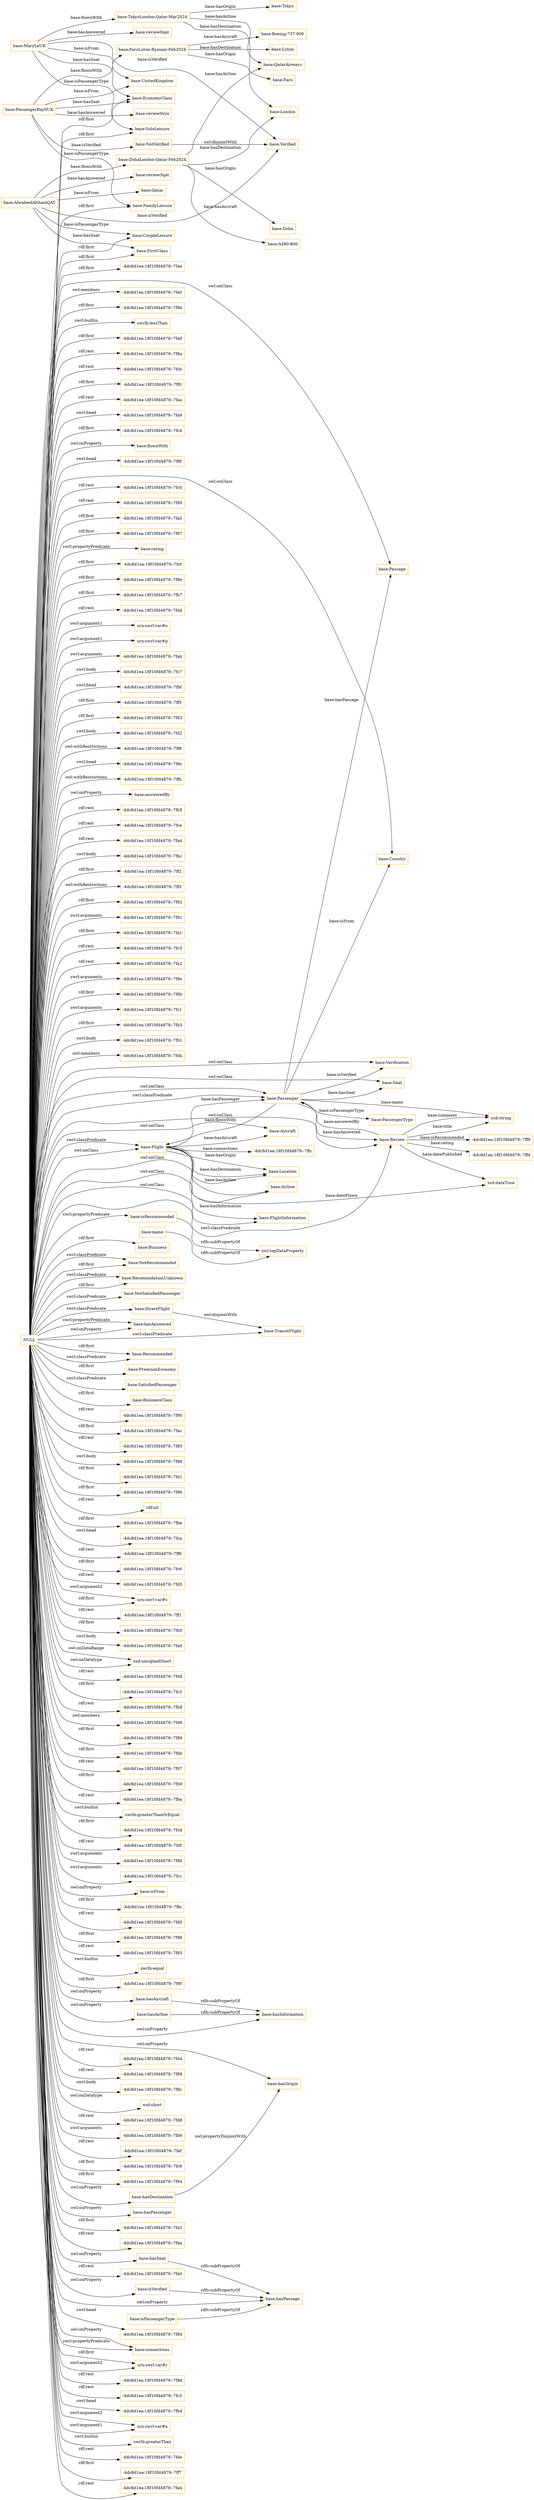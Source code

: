 digraph ar2dtool_diagram { 
rankdir=LR;
size="1501"
node [shape = rectangle, color="orange"]; "base:EconomyClass" "base:CoupleLeisure" "base:Country" "base:Business" "base:NotRecommended" "base:Flight" "base:RecomendationUnknown" "base:Location" "base:Passenger" "base:NotSatisfiedPassenger" "base:DirectFlight" "base:SoloLeisure" "base:Aircraft" "base:Recommended" "base:FamilyLeisure" "base:PremiumEconomy" "base:FirstClass" "base:Verified" "base:Review" "base:TransitFlight" "base:Seat" "base:NotVerified" "base:SatisfiedPassenger" "base:Airline" "base:FlightInformation" "base:BusinessClass" "base:Passage" "base:Verification" "base:PassengerType" ; /*classes style*/
	"NULL" -> "base:PremiumEconomy" [ label = "rdf:first" ];
	"NULL" -> "base:Seat" [ label = "owl:onClass" ];
	"NULL" -> "-4dc8d1ea:18f10fd4879:-7f90" [ label = "rdf:rest" ];
	"NULL" -> "base:SoloLeisure" [ label = "rdf:first" ];
	"NULL" -> "-4dc8d1ea:18f10fd4879:-7fac" [ label = "rdf:first" ];
	"NULL" -> "base:NotRecommended" [ label = "rdf:first" ];
	"NULL" -> "-4dc8d1ea:18f10fd4879:-7f85" [ label = "rdf:rest" ];
	"NULL" -> "-4dc8d1ea:18f10fd4879:-7f99" [ label = "swrl:body" ];
	"NULL" -> "-4dc8d1ea:18f10fd4879:-7fd1" [ label = "rdf:first" ];
	"NULL" -> "-4dc8d1ea:18f10fd4879:-7f96" [ label = "rdf:first" ];
	"NULL" -> "rdf:nil" [ label = "rdf:rest" ];
	"NULL" -> "-4dc8d1ea:18f10fd4879:-7fbe" [ label = "rdf:first" ];
	"NULL" -> "base:Location" [ label = "owl:onClass" ];
	"NULL" -> "-4dc8d1ea:18f10fd4879:-7fca" [ label = "swrl:head" ];
	"NULL" -> "-4dc8d1ea:18f10fd4879:-7ff6" [ label = "rdf:rest" ];
	"NULL" -> "-4dc8d1ea:18f10fd4879:-7fc6" [ label = "rdf:first" ];
	"NULL" -> "-4dc8d1ea:18f10fd4879:-7fd5" [ label = "rdf:rest" ];
	"NULL" -> "urn:swrl:var#c" [ label = "rdf:first" ];
	"NULL" -> "-4dc8d1ea:18f10fd4879:-7ff1" [ label = "rdf:rest" ];
	"NULL" -> "-4dc8d1ea:18f10fd4879:-7fb0" [ label = "rdf:first" ];
	"NULL" -> "-4dc8d1ea:18f10fd4879:-7fa6" [ label = "swrl:body" ];
	"NULL" -> "base:Recommended" [ label = "swrl:classPredicate" ];
	"NULL" -> "xsd:unsignedShort" [ label = "owl:onDatatype" ];
	"NULL" -> "-4dc8d1ea:18f10fd4879:-7fd9" [ label = "rdf:rest" ];
	"NULL" -> "-4dc8d1ea:18f10fd4879:-7fc2" [ label = "rdf:first" ];
	"NULL" -> "-4dc8d1ea:18f10fd4879:-7fb8" [ label = "rdf:rest" ];
	"NULL" -> "-4dc8d1ea:18f10fd4879:-7fd6" [ label = "owl:members" ];
	"NULL" -> "base:Passenger" [ label = "owl:onClass" ];
	"NULL" -> "-4dc8d1ea:18f10fd4879:-7f89" [ label = "rdf:first" ];
	"NULL" -> "-4dc8d1ea:18f10fd4879:-7fbb" [ label = "rdf:first" ];
	"NULL" -> "-4dc8d1ea:18f10fd4879:-7f97" [ label = "rdf:rest" ];
	"NULL" -> "-4dc8d1ea:18f10fd4879:-7fb9" [ label = "rdf:first" ];
	"NULL" -> "-4dc8d1ea:18f10fd4879:-7fba" [ label = "rdf:rest" ];
	"NULL" -> "swrlb:greaterThanOrEqual" [ label = "swrl:builtin" ];
	"NULL" -> "base:DirectFlight" [ label = "swrl:classPredicate" ];
	"NULL" -> "-4dc8d1ea:18f10fd4879:-7fcd" [ label = "rdf:first" ];
	"NULL" -> "-4dc8d1ea:18f10fd4879:-7fdf" [ label = "rdf:rest" ];
	"NULL" -> "base:NotRecommended" [ label = "swrl:classPredicate" ];
	"NULL" -> "-4dc8d1ea:18f10fd4879:-7f86" [ label = "swrl:arguments" ];
	"NULL" -> "-4dc8d1ea:18f10fd4879:-7fcc" [ label = "swrl:arguments" ];
	"NULL" -> "base:isFrom" [ label = "owl:onProperty" ];
	"NULL" -> "base:RecomendationUnknown" [ label = "rdf:first" ];
	"NULL" -> "-4dc8d1ea:18f10fd4879:-7ffa" [ label = "rdf:first" ];
	"NULL" -> "base:Flight" [ label = "owl:onClass" ];
	"NULL" -> "-4dc8d1ea:18f10fd4879:-7fd0" [ label = "rdf:rest" ];
	"NULL" -> "base:SatisfiedPassenger" [ label = "swrl:classPredicate" ];
	"NULL" -> "-4dc8d1ea:18f10fd4879:-7f98" [ label = "rdf:first" ];
	"NULL" -> "-4dc8d1ea:18f10fd4879:-7f93" [ label = "rdf:rest" ];
	"NULL" -> "xsd:unsignedShort" [ label = "owl:onDataRange" ];
	"NULL" -> "swrlb:equal" [ label = "swrl:builtin" ];
	"NULL" -> "-4dc8d1ea:18f10fd4879:-7f9f" [ label = "rdf:first" ];
	"NULL" -> "base:hasAircraft" [ label = "owl:onProperty" ];
	"NULL" -> "-4dc8d1ea:18f10fd4879:-7fd4" [ label = "rdf:rest" ];
	"NULL" -> "-4dc8d1ea:18f10fd4879:-7f88" [ label = "rdf:rest" ];
	"NULL" -> "-4dc8d1ea:18f10fd4879:-7f8c" [ label = "swrl:body" ];
	"NULL" -> "base:FirstClass" [ label = "rdf:first" ];
	"NULL" -> "xsd:short" [ label = "owl:onDatatype" ];
	"NULL" -> "-4dc8d1ea:18f10fd4879:-7fd8" [ label = "rdf:rest" ];
	"NULL" -> "-4dc8d1ea:18f10fd4879:-7fb6" [ label = "swrl:arguments" ];
	"NULL" -> "-4dc8d1ea:18f10fd4879:-7faf" [ label = "rdf:rest" ];
	"NULL" -> "-4dc8d1ea:18f10fd4879:-7fc9" [ label = "rdf:first" ];
	"NULL" -> "-4dc8d1ea:18f10fd4879:-7f94" [ label = "rdf:first" ];
	"NULL" -> "base:hasPassenger" [ label = "owl:onProperty" ];
	"NULL" -> "-4dc8d1ea:18f10fd4879:-7fa3" [ label = "rdf:first" ];
	"NULL" -> "base:hasInformation" [ label = "owl:onProperty" ];
	"NULL" -> "-4dc8d1ea:18f10fd4879:-7fda" [ label = "rdf:rest" ];
	"NULL" -> "-4dc8d1ea:18f10fd4879:-7fa0" [ label = "rdf:rest" ];
	"NULL" -> "base:hasOrigin" [ label = "owl:onProperty" ];
	"NULL" -> "base:BusinessClass" [ label = "rdf:first" ];
	"NULL" -> "-4dc8d1ea:18f10fd4879:-7f84" [ label = "swrl:head" ];
	"NULL" -> "base:connections" [ label = "swrl:propertyPredicate" ];
	"NULL" -> "urn:swrl:var#r" [ label = "swrl:argument2" ];
	"NULL" -> "-4dc8d1ea:18f10fd4879:-7f9d" [ label = "rdf:rest" ];
	"NULL" -> "-4dc8d1ea:18f10fd4879:-7fc5" [ label = "rdf:rest" ];
	"NULL" -> "-4dc8d1ea:18f10fd4879:-7fb4" [ label = "swrl:head" ];
	"NULL" -> "urn:swrl:var#a" [ label = "swrl:argument1" ];
	"NULL" -> "swrlb:greaterThan" [ label = "swrl:builtin" ];
	"NULL" -> "-4dc8d1ea:18f10fd4879:-7fde" [ label = "rdf:rest" ];
	"NULL" -> "-4dc8d1ea:18f10fd4879:-7ff7" [ label = "rdf:first" ];
	"NULL" -> "-4dc8d1ea:18f10fd4879:-7fa4" [ label = "rdf:rest" ];
	"NULL" -> "base:hasAnswered" [ label = "swrl:propertyPredicate" ];
	"NULL" -> "base:NotSatisfiedPassenger" [ label = "swrl:classPredicate" ];
	"NULL" -> "base:Business" [ label = "rdf:first" ];
	"NULL" -> "-4dc8d1ea:18f10fd4879:-7fae" [ label = "rdf:first" ];
	"NULL" -> "base:hasSeat" [ label = "owl:onProperty" ];
	"NULL" -> "-4dc8d1ea:18f10fd4879:-7fe0" [ label = "owl:members" ];
	"NULL" -> "-4dc8d1ea:18f10fd4879:-7f9b" [ label = "rdf:first" ];
	"NULL" -> "base:Recommended" [ label = "rdf:first" ];
	"NULL" -> "swrlb:lessThan" [ label = "swrl:builtin" ];
	"NULL" -> "-4dc8d1ea:18f10fd4879:-7fa8" [ label = "rdf:first" ];
	"NULL" -> "-4dc8d1ea:18f10fd4879:-7f8a" [ label = "rdf:rest" ];
	"NULL" -> "base:hasPassage" [ label = "owl:onProperty" ];
	"NULL" -> "-4dc8d1ea:18f10fd4879:-7fcb" [ label = "rdf:rest" ];
	"NULL" -> "-4dc8d1ea:18f10fd4879:-7ff0" [ label = "rdf:first" ];
	"NULL" -> "-4dc8d1ea:18f10fd4879:-7faa" [ label = "rdf:rest" ];
	"NULL" -> "-4dc8d1ea:18f10fd4879:-7fa9" [ label = "swrl:head" ];
	"NULL" -> "-4dc8d1ea:18f10fd4879:-7fc4" [ label = "rdf:first" ];
	"NULL" -> "base:flownWith" [ label = "owl:onProperty" ];
	"NULL" -> "base:TransitFlight" [ label = "swrl:classPredicate" ];
	"NULL" -> "base:hasDestination" [ label = "owl:onProperty" ];
	"NULL" -> "-4dc8d1ea:18f10fd4879:-7f8f" [ label = "swrl:head" ];
	"NULL" -> "urn:swrl:var#r" [ label = "rdf:first" ];
	"NULL" -> "base:isRecommended" [ label = "swrl:propertyPredicate" ];
	"NULL" -> "-4dc8d1ea:18f10fd4879:-7fc0" [ label = "rdf:rest" ];
	"NULL" -> "-4dc8d1ea:18f10fd4879:-7f95" [ label = "rdf:rest" ];
	"NULL" -> "-4dc8d1ea:18f10fd4879:-7fa5" [ label = "rdf:first" ];
	"NULL" -> "urn:swrl:var#a" [ label = "swrl:argument2" ];
	"NULL" -> "base:CoupleLeisure" [ label = "rdf:first" ];
	"NULL" -> "-4dc8d1ea:18f10fd4879:-7f87" [ label = "rdf:first" ];
	"NULL" -> "base:rating" [ label = "swrl:propertyPredicate" ];
	"NULL" -> "-4dc8d1ea:18f10fd4879:-7fcf" [ label = "rdf:first" ];
	"NULL" -> "-4dc8d1ea:18f10fd4879:-7f8e" [ label = "rdf:first" ];
	"NULL" -> "base:RecomendationUnknown" [ label = "swrl:classPredicate" ];
	"NULL" -> "-4dc8d1ea:18f10fd4879:-7fb7" [ label = "rdf:first" ];
	"NULL" -> "-4dc8d1ea:18f10fd4879:-7fdd" [ label = "rdf:rest" ];
	"NULL" -> "urn:swrl:var#o" [ label = "swrl:argument1" ];
	"NULL" -> "base:Review" [ label = "owl:onClass" ];
	"NULL" -> "urn:swrl:var#p" [ label = "swrl:argument1" ];
	"NULL" -> "-4dc8d1ea:18f10fd4879:-7fab" [ label = "swrl:arguments" ];
	"NULL" -> "base:Verification" [ label = "owl:onClass" ];
	"NULL" -> "base:isVerified" [ label = "owl:onProperty" ];
	"NULL" -> "-4dc8d1ea:18f10fd4879:-7fc7" [ label = "swrl:body" ];
	"NULL" -> "-4dc8d1ea:18f10fd4879:-7fbf" [ label = "swrl:head" ];
	"NULL" -> "base:FlightInformation" [ label = "owl:onClass" ];
	"NULL" -> "base:hasAirline" [ label = "owl:onProperty" ];
	"NULL" -> "base:Aircraft" [ label = "owl:onClass" ];
	"NULL" -> "-4dc8d1ea:18f10fd4879:-7ff5" [ label = "rdf:first" ];
	"NULL" -> "-4dc8d1ea:18f10fd4879:-7f83" [ label = "rdf:first" ];
	"NULL" -> "base:EconomyClass" [ label = "rdf:first" ];
	"NULL" -> "-4dc8d1ea:18f10fd4879:-7fd2" [ label = "swrl:body" ];
	"NULL" -> "-4dc8d1ea:18f10fd4879:-7ff8" [ label = "owl:withRestrictions" ];
	"NULL" -> "base:Airline" [ label = "owl:onClass" ];
	"NULL" -> "-4dc8d1ea:18f10fd4879:-7f9c" [ label = "swrl:head" ];
	"NULL" -> "-4dc8d1ea:18f10fd4879:-7ffb" [ label = "owl:withRestrictions" ];
	"NULL" -> "base:answeredBy" [ label = "owl:onProperty" ];
	"NULL" -> "urn:swrl:var#c" [ label = "swrl:argument2" ];
	"NULL" -> "-4dc8d1ea:18f10fd4879:-7fb5" [ label = "rdf:rest" ];
	"NULL" -> "-4dc8d1ea:18f10fd4879:-7fce" [ label = "rdf:rest" ];
	"NULL" -> "base:FamilyLeisure" [ label = "rdf:first" ];
	"NULL" -> "-4dc8d1ea:18f10fd4879:-7fad" [ label = "rdf:rest" ];
	"NULL" -> "-4dc8d1ea:18f10fd4879:-7fbc" [ label = "swrl:body" ];
	"NULL" -> "base:Country" [ label = "owl:onClass" ];
	"NULL" -> "base:connections" [ label = "owl:onProperty" ];
	"NULL" -> "-4dc8d1ea:18f10fd4879:-7ff2" [ label = "rdf:first" ];
	"NULL" -> "base:Passage" [ label = "owl:onClass" ];
	"NULL" -> "-4dc8d1ea:18f10fd4879:-7ff3" [ label = "owl:withRestrictions" ];
	"NULL" -> "base:Review" [ label = "swrl:classPredicate" ];
	"NULL" -> "base:hasAnswered" [ label = "owl:onProperty" ];
	"NULL" -> "base:Flight" [ label = "swrl:classPredicate" ];
	"NULL" -> "-4dc8d1ea:18f10fd4879:-7f92" [ label = "rdf:first" ];
	"NULL" -> "-4dc8d1ea:18f10fd4879:-7f91" [ label = "swrl:arguments" ];
	"NULL" -> "base:Passenger" [ label = "swrl:classPredicate" ];
	"NULL" -> "-4dc8d1ea:18f10fd4879:-7fa1" [ label = "rdf:first" ];
	"NULL" -> "-4dc8d1ea:18f10fd4879:-7fc3" [ label = "rdf:rest" ];
	"NULL" -> "-4dc8d1ea:18f10fd4879:-7fa2" [ label = "rdf:rest" ];
	"NULL" -> "-4dc8d1ea:18f10fd4879:-7f9e" [ label = "swrl:arguments" ];
	"NULL" -> "-4dc8d1ea:18f10fd4879:-7f8b" [ label = "rdf:first" ];
	"NULL" -> "-4dc8d1ea:18f10fd4879:-7fc1" [ label = "swrl:arguments" ];
	"NULL" -> "-4dc8d1ea:18f10fd4879:-7fb3" [ label = "rdf:first" ];
	"NULL" -> "-4dc8d1ea:18f10fd4879:-7fb1" [ label = "swrl:body" ];
	"NULL" -> "-4dc8d1ea:18f10fd4879:-7fdb" [ label = "owl:members" ];
	"base:MaryLeUK" -> "base:UnitedKingdom" [ label = "base:isFrom" ];
	"base:MaryLeUK" -> "base:Verified" [ label = "base:isVerified" ];
	"base:MaryLeUK" -> "base:EconomyClass" [ label = "base:hasSeat" ];
	"base:MaryLeUK" -> "base:SoloLeisure" [ label = "base:isPassengerType" ];
	"base:MaryLeUK" -> "base:TokyoLondon-Qatar-Mar2024" [ label = "base:flownWith" ];
	"base:MaryLeUK" -> "base:review0qat" [ label = "base:hasAnswered" ];
	"base:DohaLondon-Qatar-Feb2024" -> "base:Doha" [ label = "base:hasOrigin" ];
	"base:DohaLondon-Qatar-Feb2024" -> "base:QatarAirways" [ label = "base:hasAirline" ];
	"base:DohaLondon-Qatar-Feb2024" -> "base:A380-800" [ label = "base:hasAircraft" ];
	"base:DohaLondon-Qatar-Feb2024" -> "base:London" [ label = "base:hasDestination" ];
	"base:isVerified" -> "base:hasPassage" [ label = "rdfs:subPropertyOf" ];
	"base:AlwaleedAlthaniQAT" -> "base:DohaLondon-Qatar-Feb2024" [ label = "base:flownWith" ];
	"base:AlwaleedAlthaniQAT" -> "base:Verified" [ label = "base:isVerified" ];
	"base:AlwaleedAlthaniQAT" -> "base:Qatar" [ label = "base:isFrom" ];
	"base:AlwaleedAlthaniQAT" -> "base:review3qat" [ label = "base:hasAnswered" ];
	"base:AlwaleedAlthaniQAT" -> "base:CoupleLeisure" [ label = "base:isPassengerType" ];
	"base:AlwaleedAlthaniQAT" -> "base:FirstClass" [ label = "base:hasSeat" ];
	"base:FaroLuton-Ryanair-Feb2024" -> "base:Faro" [ label = "base:hasOrigin" ];
	"base:FaroLuton-Ryanair-Feb2024" -> "base:Luton" [ label = "base:hasDestination" ];
	"base:FaroLuton-Ryanair-Feb2024" -> "base:Boeing-737-900" [ label = "base:hasAircraft" ];
	"base:PassengerRay0UK" -> "base:review0rya" [ label = "base:hasAnswered" ];
	"base:PassengerRay0UK" -> "base:UnitedKingdom" [ label = "base:isFrom" ];
	"base:PassengerRay0UK" -> "base:FaroLuton-Ryanair-Feb2024" [ label = "base:flownWith" ];
	"base:PassengerRay0UK" -> "base:FamilyLeisure" [ label = "base:isPassengerType" ];
	"base:PassengerRay0UK" -> "base:EconomyClass" [ label = "base:hasSeat" ];
	"base:PassengerRay0UK" -> "base:NotVerified" [ label = "base:isVerified" ];
	"base:TokyoLondon-Qatar-Mar2024" -> "base:Tokyo" [ label = "base:hasOrigin" ];
	"base:TokyoLondon-Qatar-Mar2024" -> "base:London" [ label = "base:hasDestination" ];
	"base:TokyoLondon-Qatar-Mar2024" -> "base:QatarAirways" [ label = "base:hasAirline" ];
	"base:DirectFlight" -> "base:TransitFlight" [ label = "owl:disjointWith" ];
	"base:hasAircraft" -> "base:hasInformation" [ label = "rdfs:subPropertyOf" ];
	"base:isRecommended" -> "owl:topDataProperty" [ label = "rdfs:subPropertyOf" ];
	"base:name" -> "owl:topDataProperty" [ label = "rdfs:subPropertyOf" ];
	"base:hasDestination" -> "base:hasOrigin" [ label = "owl:propertyDisjointWith" ];
	"base:hasSeat" -> "base:hasPassage" [ label = "rdfs:subPropertyOf" ];
	"base:isPassengerType" -> "base:hasPassage" [ label = "rdfs:subPropertyOf" ];
	"base:hasAirline" -> "base:hasInformation" [ label = "rdfs:subPropertyOf" ];
	"base:NotVerified" -> "base:Verified" [ label = "owl:disjointWith" ];
	"base:Flight" -> "xsd:dateTime" [ label = "base:dateFlown" ];
	"base:Passenger" -> "xsd:string" [ label = "base:name" ];
	"base:Flight" -> "base:Location" [ label = "base:hasOrigin" ];
	"base:Passenger" -> "base:PassengerType" [ label = "base:isPassengerType" ];
	"base:Passenger" -> "base:Verification" [ label = "base:isVerified" ];
	"base:Passenger" -> "base:Flight" [ label = "base:flownWith" ];
	"base:Passenger" -> "base:Country" [ label = "base:isFrom" ];
	"base:Passenger" -> "base:Review" [ label = "base:hasAnswered" ];
	"base:Review" -> "xsd:string" [ label = "base:title" ];
	"base:Flight" -> "base:Location" [ label = "base:hasDestination" ];
	"base:Passenger" -> "base:Passage" [ label = "base:hasPassage" ];
	"base:Review" -> "-4dc8d1ea:18f10fd4879:-7ff4" [ label = "base:rating" ];
	"base:Flight" -> "-4dc8d1ea:18f10fd4879:-7ffc" [ label = "base:connections" ];
	"base:Review" -> "xsd:dateTime" [ label = "base:datePublished" ];
	"base:Flight" -> "base:Airline" [ label = "base:hasAirline" ];
	"base:Review" -> "-4dc8d1ea:18f10fd4879:-7ff9" [ label = "base:isRecommended" ];
	"base:Review" -> "xsd:string" [ label = "base:comment" ];
	"base:Review" -> "base:Passenger" [ label = "base:answeredBy" ];
	"base:Flight" -> "base:Aircraft" [ label = "base:hasAircraft" ];
	"base:Flight" -> "base:Passenger" [ label = "base:hasPassenger" ];
	"base:Passenger" -> "base:Seat" [ label = "base:hasSeat" ];
	"base:Flight" -> "base:FlightInformation" [ label = "base:hasInformation" ];

}
